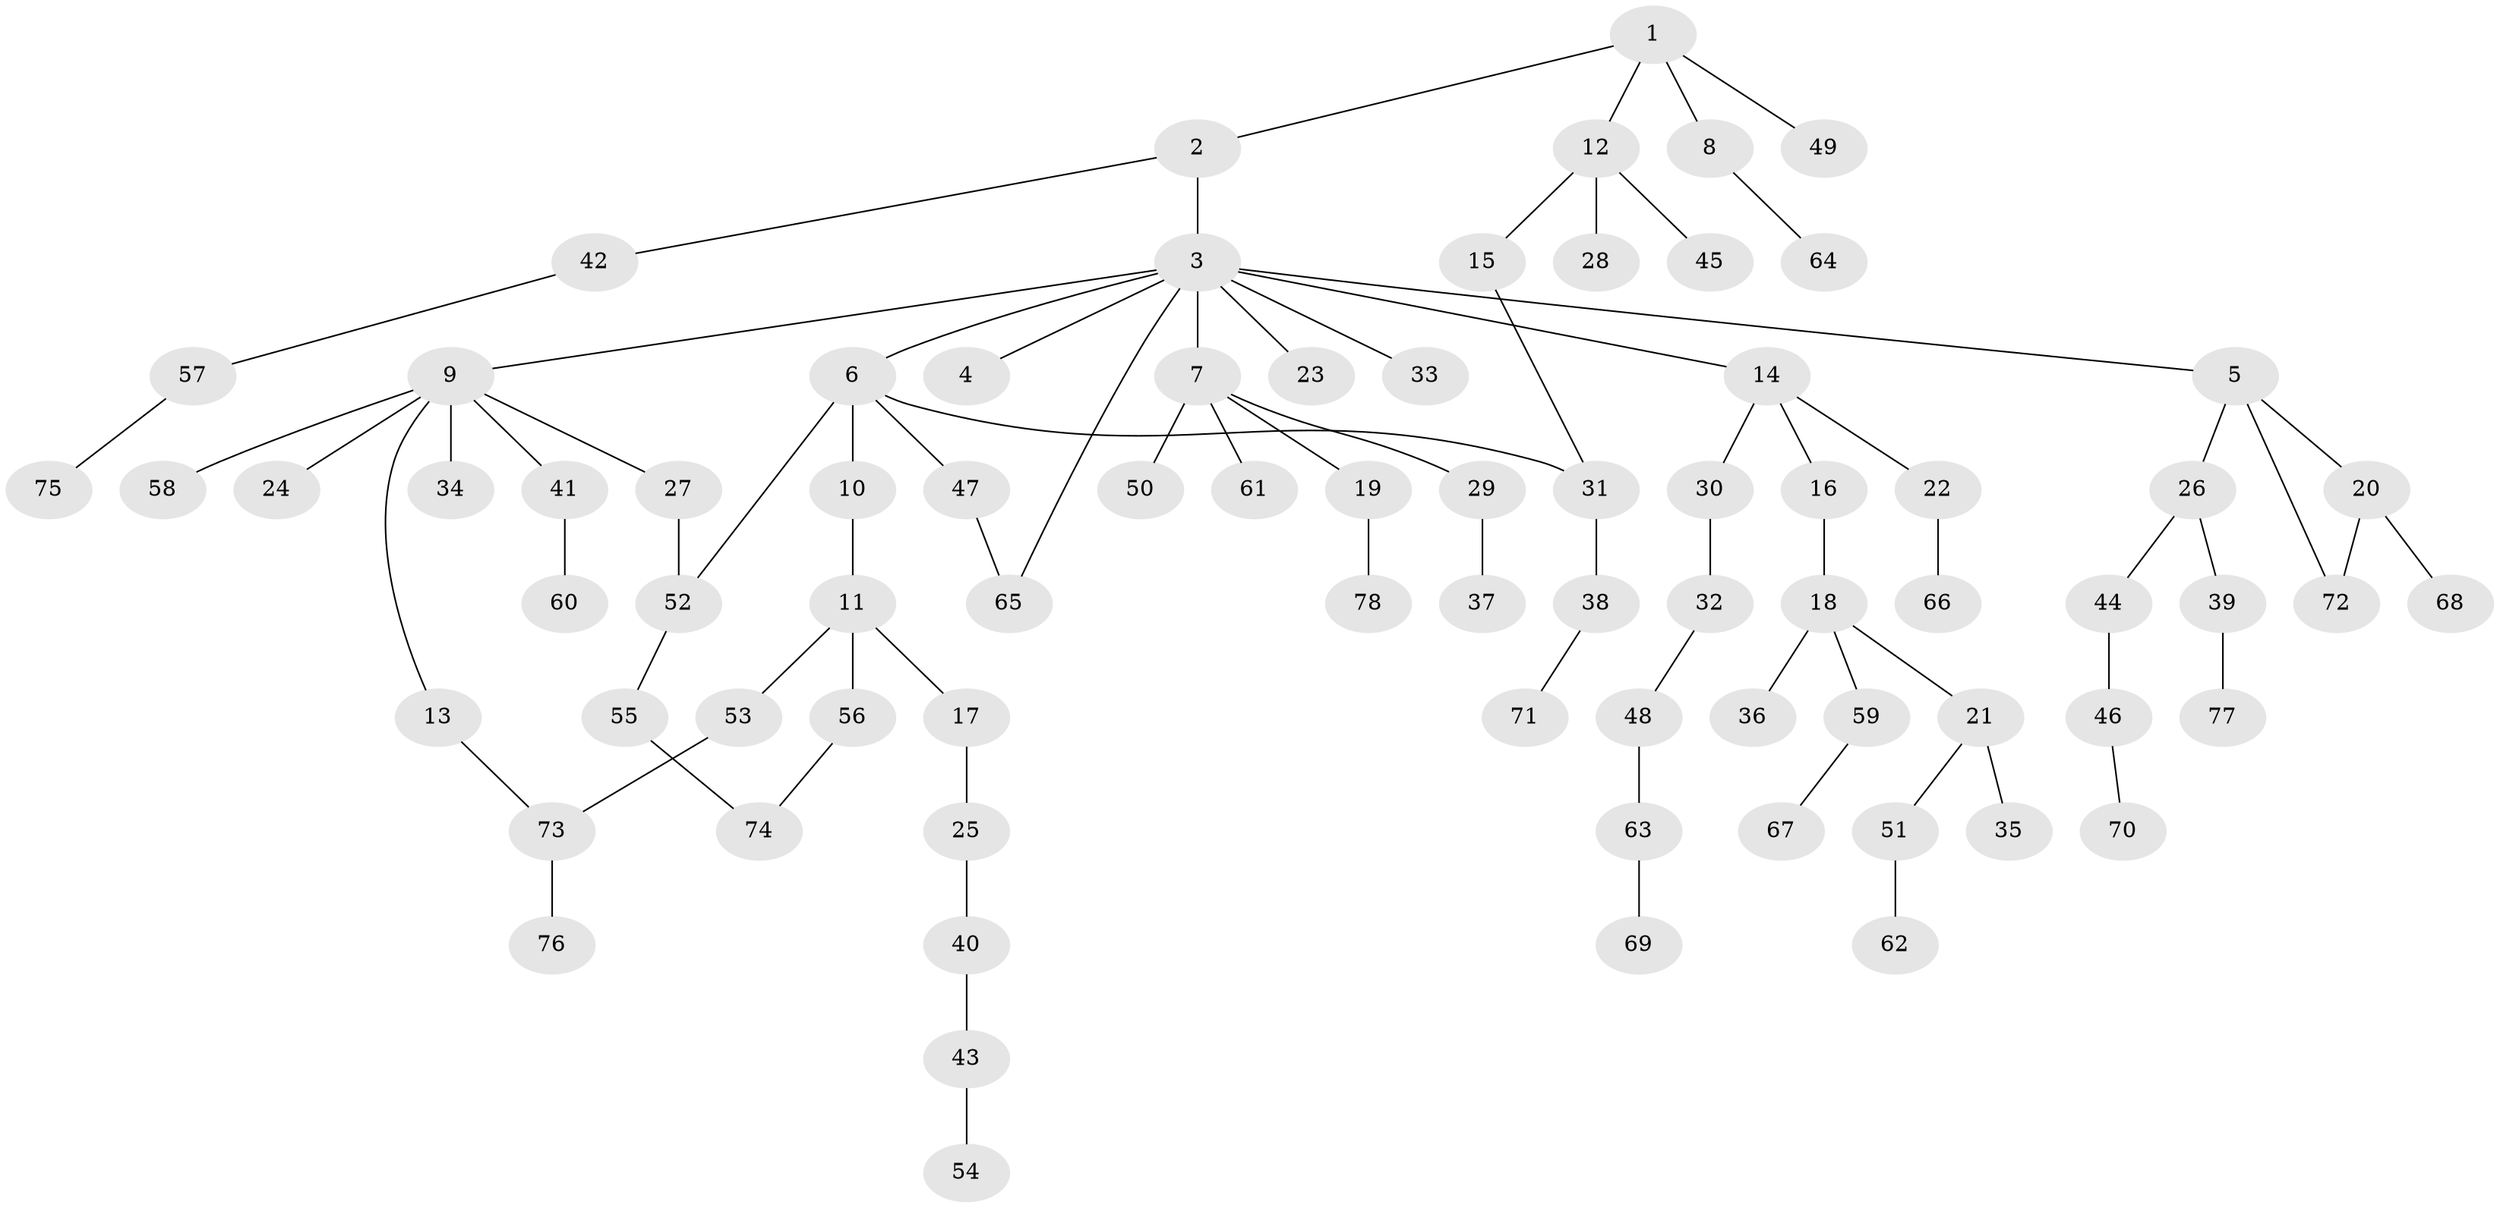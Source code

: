 // coarse degree distribution, {3: 0.18, 9: 0.02, 5: 0.04, 1: 0.44, 6: 0.02, 4: 0.04, 2: 0.26}
// Generated by graph-tools (version 1.1) at 2025/41/03/06/25 10:41:27]
// undirected, 78 vertices, 83 edges
graph export_dot {
graph [start="1"]
  node [color=gray90,style=filled];
  1;
  2;
  3;
  4;
  5;
  6;
  7;
  8;
  9;
  10;
  11;
  12;
  13;
  14;
  15;
  16;
  17;
  18;
  19;
  20;
  21;
  22;
  23;
  24;
  25;
  26;
  27;
  28;
  29;
  30;
  31;
  32;
  33;
  34;
  35;
  36;
  37;
  38;
  39;
  40;
  41;
  42;
  43;
  44;
  45;
  46;
  47;
  48;
  49;
  50;
  51;
  52;
  53;
  54;
  55;
  56;
  57;
  58;
  59;
  60;
  61;
  62;
  63;
  64;
  65;
  66;
  67;
  68;
  69;
  70;
  71;
  72;
  73;
  74;
  75;
  76;
  77;
  78;
  1 -- 2;
  1 -- 8;
  1 -- 12;
  1 -- 49;
  2 -- 3;
  2 -- 42;
  3 -- 4;
  3 -- 5;
  3 -- 6;
  3 -- 7;
  3 -- 9;
  3 -- 14;
  3 -- 23;
  3 -- 33;
  3 -- 65;
  5 -- 20;
  5 -- 26;
  5 -- 72;
  6 -- 10;
  6 -- 31;
  6 -- 47;
  6 -- 52;
  7 -- 19;
  7 -- 29;
  7 -- 50;
  7 -- 61;
  8 -- 64;
  9 -- 13;
  9 -- 24;
  9 -- 27;
  9 -- 34;
  9 -- 41;
  9 -- 58;
  10 -- 11;
  11 -- 17;
  11 -- 53;
  11 -- 56;
  12 -- 15;
  12 -- 28;
  12 -- 45;
  13 -- 73;
  14 -- 16;
  14 -- 22;
  14 -- 30;
  15 -- 31;
  16 -- 18;
  17 -- 25;
  18 -- 21;
  18 -- 36;
  18 -- 59;
  19 -- 78;
  20 -- 68;
  20 -- 72;
  21 -- 35;
  21 -- 51;
  22 -- 66;
  25 -- 40;
  26 -- 39;
  26 -- 44;
  27 -- 52;
  29 -- 37;
  30 -- 32;
  31 -- 38;
  32 -- 48;
  38 -- 71;
  39 -- 77;
  40 -- 43;
  41 -- 60;
  42 -- 57;
  43 -- 54;
  44 -- 46;
  46 -- 70;
  47 -- 65;
  48 -- 63;
  51 -- 62;
  52 -- 55;
  53 -- 73;
  55 -- 74;
  56 -- 74;
  57 -- 75;
  59 -- 67;
  63 -- 69;
  73 -- 76;
}

